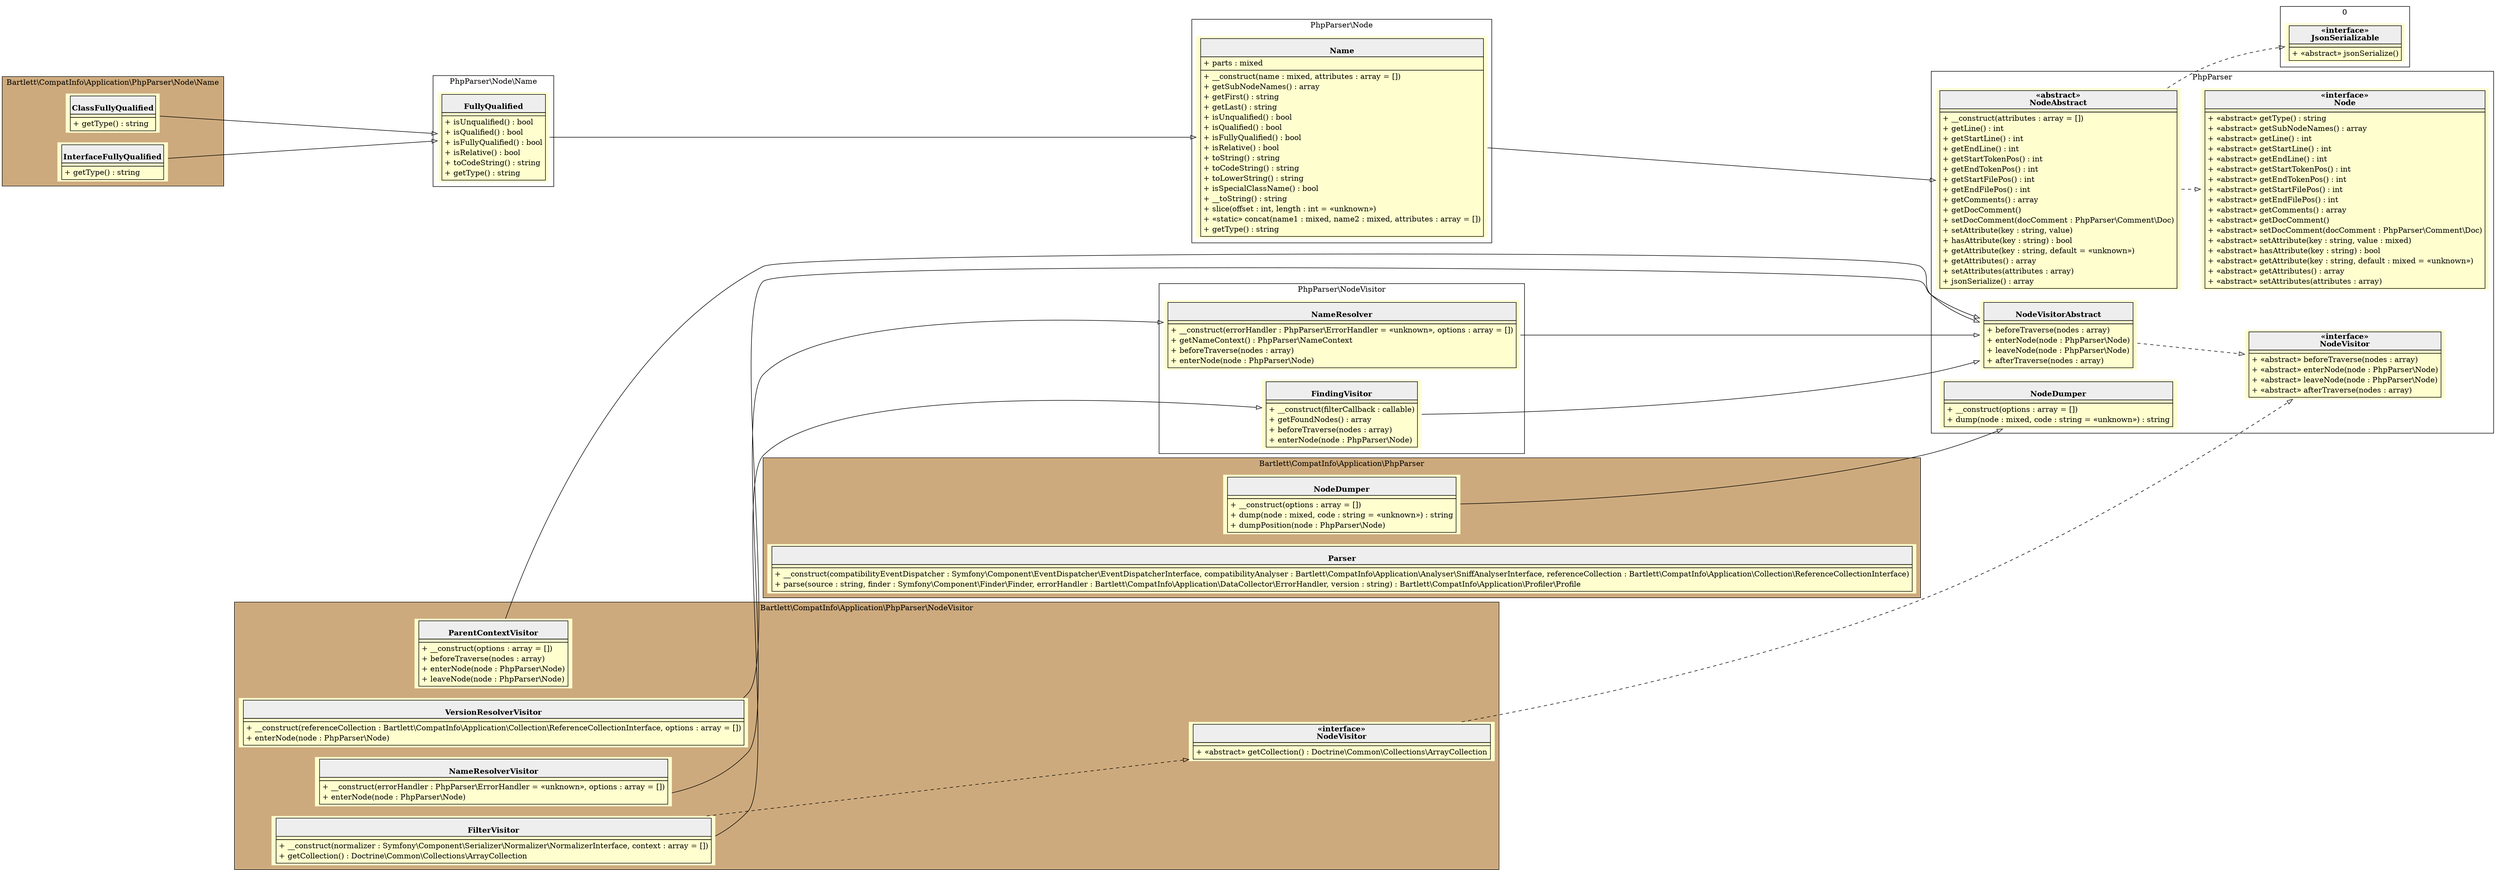 digraph {
  graph [rankdir="LR" bgcolor="transparent"]
  node [fillcolor="#FEFECE" style="filled"]
  subgraph cluster_0 {
    graph [bgcolor="burlywood3"]
    label = "Bartlett\\CompatInfo\\Application\\PhpParser\\Node\\Name"
    "Bartlett\\CompatInfo\\Application\\PhpParser\\Node\\Name\\ClassFullyQualified" [shape="none" label=<
<table cellspacing="0" border="0" cellborder="1">
    <tr><td bgcolor="#eeeeee"><b><br/>ClassFullyQualified</b></td></tr>
    <tr><td></td></tr>
    <tr><td><table border="0" cellspacing="0" cellpadding="2">
    <tr><td align="left">+ getType() : string</td></tr>
</table></td></tr>
</table>>]
    "Bartlett\\CompatInfo\\Application\\PhpParser\\Node\\Name\\InterfaceFullyQualified" [shape="none" label=<
<table cellspacing="0" border="0" cellborder="1">
    <tr><td bgcolor="#eeeeee"><b><br/>InterfaceFullyQualified</b></td></tr>
    <tr><td></td></tr>
    <tr><td><table border="0" cellspacing="0" cellpadding="2">
    <tr><td align="left">+ getType() : string</td></tr>
</table></td></tr>
</table>>]
  }
  subgraph cluster_1 {
    label = "PhpParser\\Node\\Name"
    "PhpParser\\Node\\Name\\FullyQualified" [shape="none" label=<
<table cellspacing="0" border="0" cellborder="1">
    <tr><td bgcolor="#eeeeee"><b><br/>FullyQualified</b></td></tr>
    <tr><td></td></tr>
    <tr><td><table border="0" cellspacing="0" cellpadding="2">
    <tr><td align="left">+ isUnqualified() : bool</td></tr>
    <tr><td align="left">+ isQualified() : bool</td></tr>
    <tr><td align="left">+ isFullyQualified() : bool</td></tr>
    <tr><td align="left">+ isRelative() : bool</td></tr>
    <tr><td align="left">+ toCodeString() : string</td></tr>
    <tr><td align="left">+ getType() : string</td></tr>
</table></td></tr>
</table>>]
  }
  subgraph cluster_2 {
    label = "PhpParser\\Node"
    "PhpParser\\Node\\Name" [shape="none" label=<
<table cellspacing="0" border="0" cellborder="1">
    <tr><td bgcolor="#eeeeee"><b><br/>Name</b></td></tr>
    <tr><td><table border="0" cellspacing="0" cellpadding="2">
    <tr><td align="left">+ parts : mixed</td></tr>
</table></td></tr>
    <tr><td><table border="0" cellspacing="0" cellpadding="2">
    <tr><td align="left">+ __construct(name : mixed, attributes : array = [])</td></tr>
    <tr><td align="left">+ getSubNodeNames() : array</td></tr>
    <tr><td align="left">+ getFirst() : string</td></tr>
    <tr><td align="left">+ getLast() : string</td></tr>
    <tr><td align="left">+ isUnqualified() : bool</td></tr>
    <tr><td align="left">+ isQualified() : bool</td></tr>
    <tr><td align="left">+ isFullyQualified() : bool</td></tr>
    <tr><td align="left">+ isRelative() : bool</td></tr>
    <tr><td align="left">+ toString() : string</td></tr>
    <tr><td align="left">+ toCodeString() : string</td></tr>
    <tr><td align="left">+ toLowerString() : string</td></tr>
    <tr><td align="left">+ isSpecialClassName() : bool</td></tr>
    <tr><td align="left">+ __toString() : string</td></tr>
    <tr><td align="left">+ slice(offset : int, length : int = «unknown»)</td></tr>
    <tr><td align="left">+ «static» concat(name1 : mixed, name2 : mixed, attributes : array = [])</td></tr>
    <tr><td align="left">+ getType() : string</td></tr>
</table></td></tr>
</table>>]
  }
  subgraph cluster_3 {
    label = "PhpParser"
    "PhpParser\\NodeAbstract" [shape="none" label=<
<table cellspacing="0" border="0" cellborder="1">
    <tr><td bgcolor="#eeeeee"><b>«abstract»<br/>NodeAbstract</b></td></tr>
    <tr><td></td></tr>
    <tr><td><table border="0" cellspacing="0" cellpadding="2">
    <tr><td align="left">+ __construct(attributes : array = [])</td></tr>
    <tr><td align="left">+ getLine() : int</td></tr>
    <tr><td align="left">+ getStartLine() : int</td></tr>
    <tr><td align="left">+ getEndLine() : int</td></tr>
    <tr><td align="left">+ getStartTokenPos() : int</td></tr>
    <tr><td align="left">+ getEndTokenPos() : int</td></tr>
    <tr><td align="left">+ getStartFilePos() : int</td></tr>
    <tr><td align="left">+ getEndFilePos() : int</td></tr>
    <tr><td align="left">+ getComments() : array</td></tr>
    <tr><td align="left">+ getDocComment()</td></tr>
    <tr><td align="left">+ setDocComment(docComment : PhpParser\\Comment\\Doc)</td></tr>
    <tr><td align="left">+ setAttribute(key : string, value)</td></tr>
    <tr><td align="left">+ hasAttribute(key : string) : bool</td></tr>
    <tr><td align="left">+ getAttribute(key : string, default = «unknown»)</td></tr>
    <tr><td align="left">+ getAttributes() : array</td></tr>
    <tr><td align="left">+ setAttributes(attributes : array)</td></tr>
    <tr><td align="left">+ jsonSerialize() : array</td></tr>
</table></td></tr>
</table>>]
    "PhpParser\\Node" [shape="none" label=<
<table cellspacing="0" border="0" cellborder="1">
    <tr><td bgcolor="#eeeeee"><b>«interface»<br/>Node</b></td></tr>
    <tr><td></td></tr>
    <tr><td><table border="0" cellspacing="0" cellpadding="2">
    <tr><td align="left">+ «abstract» getType() : string</td></tr>
    <tr><td align="left">+ «abstract» getSubNodeNames() : array</td></tr>
    <tr><td align="left">+ «abstract» getLine() : int</td></tr>
    <tr><td align="left">+ «abstract» getStartLine() : int</td></tr>
    <tr><td align="left">+ «abstract» getEndLine() : int</td></tr>
    <tr><td align="left">+ «abstract» getStartTokenPos() : int</td></tr>
    <tr><td align="left">+ «abstract» getEndTokenPos() : int</td></tr>
    <tr><td align="left">+ «abstract» getStartFilePos() : int</td></tr>
    <tr><td align="left">+ «abstract» getEndFilePos() : int</td></tr>
    <tr><td align="left">+ «abstract» getComments() : array</td></tr>
    <tr><td align="left">+ «abstract» getDocComment()</td></tr>
    <tr><td align="left">+ «abstract» setDocComment(docComment : PhpParser\\Comment\\Doc)</td></tr>
    <tr><td align="left">+ «abstract» setAttribute(key : string, value : mixed)</td></tr>
    <tr><td align="left">+ «abstract» hasAttribute(key : string) : bool</td></tr>
    <tr><td align="left">+ «abstract» getAttribute(key : string, default : mixed = «unknown»)</td></tr>
    <tr><td align="left">+ «abstract» getAttributes() : array</td></tr>
    <tr><td align="left">+ «abstract» setAttributes(attributes : array)</td></tr>
</table></td></tr>
</table>>]
    "PhpParser\\NodeVisitorAbstract" [shape="none" label=<
<table cellspacing="0" border="0" cellborder="1">
    <tr><td bgcolor="#eeeeee"><b><br/>NodeVisitorAbstract</b></td></tr>
    <tr><td></td></tr>
    <tr><td><table border="0" cellspacing="0" cellpadding="2">
    <tr><td align="left">+ beforeTraverse(nodes : array)</td></tr>
    <tr><td align="left">+ enterNode(node : PhpParser\\Node)</td></tr>
    <tr><td align="left">+ leaveNode(node : PhpParser\\Node)</td></tr>
    <tr><td align="left">+ afterTraverse(nodes : array)</td></tr>
</table></td></tr>
</table>>]
    "PhpParser\\NodeVisitor" [shape="none" label=<
<table cellspacing="0" border="0" cellborder="1">
    <tr><td bgcolor="#eeeeee"><b>«interface»<br/>NodeVisitor</b></td></tr>
    <tr><td></td></tr>
    <tr><td><table border="0" cellspacing="0" cellpadding="2">
    <tr><td align="left">+ «abstract» beforeTraverse(nodes : array)</td></tr>
    <tr><td align="left">+ «abstract» enterNode(node : PhpParser\\Node)</td></tr>
    <tr><td align="left">+ «abstract» leaveNode(node : PhpParser\\Node)</td></tr>
    <tr><td align="left">+ «abstract» afterTraverse(nodes : array)</td></tr>
</table></td></tr>
</table>>]
    "PhpParser\\NodeDumper" [shape="none" label=<
<table cellspacing="0" border="0" cellborder="1">
    <tr><td bgcolor="#eeeeee"><b><br/>NodeDumper</b></td></tr>
    <tr><td></td></tr>
    <tr><td><table border="0" cellspacing="0" cellpadding="2">
    <tr><td align="left">+ __construct(options : array = [])</td></tr>
    <tr><td align="left">+ dump(node : mixed, code : string = «unknown») : string</td></tr>
</table></td></tr>
</table>>]
  }
  subgraph cluster_4 {
    label = 0
    "JsonSerializable" [shape="none" label=<
<table cellspacing="0" border="0" cellborder="1">
    <tr><td bgcolor="#eeeeee"><b>«interface»<br/>JsonSerializable</b></td></tr>
    <tr><td></td></tr>
    <tr><td><table border="0" cellspacing="0" cellpadding="2">
    <tr><td align="left">+ «abstract» jsonSerialize()</td></tr>
</table></td></tr>
</table>>]
  }
  subgraph cluster_5 {
    graph [bgcolor="burlywood3"]
    label = "Bartlett\\CompatInfo\\Application\\PhpParser\\NodeVisitor"
    "Bartlett\\CompatInfo\\Application\\PhpParser\\NodeVisitor\\FilterVisitor" [shape="none" label=<
<table cellspacing="0" border="0" cellborder="1">
    <tr><td bgcolor="#eeeeee"><b><br/>FilterVisitor</b></td></tr>
    <tr><td></td></tr>
    <tr><td><table border="0" cellspacing="0" cellpadding="2">
    <tr><td align="left">+ __construct(normalizer : Symfony\\Component\\Serializer\\Normalizer\\NormalizerInterface, context : array = [])</td></tr>
    <tr><td align="left">+ getCollection() : Doctrine\\Common\\Collections\\ArrayCollection</td></tr>
</table></td></tr>
</table>>]
    "Bartlett\\CompatInfo\\Application\\PhpParser\\NodeVisitor\\NodeVisitor" [shape="none" label=<
<table cellspacing="0" border="0" cellborder="1">
    <tr><td bgcolor="#eeeeee"><b>«interface»<br/>NodeVisitor</b></td></tr>
    <tr><td></td></tr>
    <tr><td><table border="0" cellspacing="0" cellpadding="2">
    <tr><td align="left">+ «abstract» getCollection() : Doctrine\\Common\\Collections\\ArrayCollection</td></tr>
</table></td></tr>
</table>>]
    "Bartlett\\CompatInfo\\Application\\PhpParser\\NodeVisitor\\NameResolverVisitor" [shape="none" label=<
<table cellspacing="0" border="0" cellborder="1">
    <tr><td bgcolor="#eeeeee"><b><br/>NameResolverVisitor</b></td></tr>
    <tr><td></td></tr>
    <tr><td><table border="0" cellspacing="0" cellpadding="2">
    <tr><td align="left">+ __construct(errorHandler : PhpParser\\ErrorHandler = «unknown», options : array = [])</td></tr>
    <tr><td align="left">+ enterNode(node : PhpParser\\Node)</td></tr>
</table></td></tr>
</table>>]
    "Bartlett\\CompatInfo\\Application\\PhpParser\\NodeVisitor\\ParentContextVisitor" [shape="none" label=<
<table cellspacing="0" border="0" cellborder="1">
    <tr><td bgcolor="#eeeeee"><b><br/>ParentContextVisitor</b></td></tr>
    <tr><td></td></tr>
    <tr><td><table border="0" cellspacing="0" cellpadding="2">
    <tr><td align="left">+ __construct(options : array = [])</td></tr>
    <tr><td align="left">+ beforeTraverse(nodes : array)</td></tr>
    <tr><td align="left">+ enterNode(node : PhpParser\\Node)</td></tr>
    <tr><td align="left">+ leaveNode(node : PhpParser\\Node)</td></tr>
</table></td></tr>
</table>>]
    "Bartlett\\CompatInfo\\Application\\PhpParser\\NodeVisitor\\VersionResolverVisitor" [shape="none" label=<
<table cellspacing="0" border="0" cellborder="1">
    <tr><td bgcolor="#eeeeee"><b><br/>VersionResolverVisitor</b></td></tr>
    <tr><td></td></tr>
    <tr><td><table border="0" cellspacing="0" cellpadding="2">
    <tr><td align="left">+ __construct(referenceCollection : Bartlett\\CompatInfo\\Application\\Collection\\ReferenceCollectionInterface, options : array = [])</td></tr>
    <tr><td align="left">+ enterNode(node : PhpParser\\Node)</td></tr>
</table></td></tr>
</table>>]
  }
  subgraph cluster_6 {
    label = "PhpParser\\NodeVisitor"
    "PhpParser\\NodeVisitor\\FindingVisitor" [shape="none" label=<
<table cellspacing="0" border="0" cellborder="1">
    <tr><td bgcolor="#eeeeee"><b><br/>FindingVisitor</b></td></tr>
    <tr><td></td></tr>
    <tr><td><table border="0" cellspacing="0" cellpadding="2">
    <tr><td align="left">+ __construct(filterCallback : callable)</td></tr>
    <tr><td align="left">+ getFoundNodes() : array</td></tr>
    <tr><td align="left">+ beforeTraverse(nodes : array)</td></tr>
    <tr><td align="left">+ enterNode(node : PhpParser\\Node)</td></tr>
</table></td></tr>
</table>>]
    "PhpParser\\NodeVisitor\\NameResolver" [shape="none" label=<
<table cellspacing="0" border="0" cellborder="1">
    <tr><td bgcolor="#eeeeee"><b><br/>NameResolver</b></td></tr>
    <tr><td></td></tr>
    <tr><td><table border="0" cellspacing="0" cellpadding="2">
    <tr><td align="left">+ __construct(errorHandler : PhpParser\\ErrorHandler = «unknown», options : array = [])</td></tr>
    <tr><td align="left">+ getNameContext() : PhpParser\\NameContext</td></tr>
    <tr><td align="left">+ beforeTraverse(nodes : array)</td></tr>
    <tr><td align="left">+ enterNode(node : PhpParser\\Node)</td></tr>
</table></td></tr>
</table>>]
  }
  subgraph cluster_7 {
    graph [bgcolor="burlywood3"]
    label = "Bartlett\\CompatInfo\\Application\\PhpParser"
    "Bartlett\\CompatInfo\\Application\\PhpParser\\NodeDumper" [shape="none" label=<
<table cellspacing="0" border="0" cellborder="1">
    <tr><td bgcolor="#eeeeee"><b><br/>NodeDumper</b></td></tr>
    <tr><td></td></tr>
    <tr><td><table border="0" cellspacing="0" cellpadding="2">
    <tr><td align="left">+ __construct(options : array = [])</td></tr>
    <tr><td align="left">+ dump(node : mixed, code : string = «unknown») : string</td></tr>
    <tr><td align="left">+ dumpPosition(node : PhpParser\\Node)</td></tr>
</table></td></tr>
</table>>]
    "Bartlett\\CompatInfo\\Application\\PhpParser\\Parser" [shape="none" label=<
<table cellspacing="0" border="0" cellborder="1">
    <tr><td bgcolor="#eeeeee"><b><br/>Parser</b></td></tr>
    <tr><td></td></tr>
    <tr><td><table border="0" cellspacing="0" cellpadding="2">
    <tr><td align="left">+ __construct(compatibilityEventDispatcher : Symfony\\Component\\EventDispatcher\\EventDispatcherInterface, compatibilityAnalyser : Bartlett\\CompatInfo\\Application\\Analyser\\SniffAnalyserInterface, referenceCollection : Bartlett\\CompatInfo\\Application\\Collection\\ReferenceCollectionInterface)</td></tr>
    <tr><td align="left">+ parse(source : string, finder : Symfony\\Component\\Finder\\Finder, errorHandler : Bartlett\\CompatInfo\\Application\\DataCollector\\ErrorHandler, version : string) : Bartlett\\CompatInfo\\Application\\Profiler\\Profile</td></tr>
</table></td></tr>
</table>>]
  }
  "PhpParser\\NodeAbstract" -> "PhpParser\\Node" [arrowhead="empty" style="dashed"]
  "PhpParser\\NodeAbstract" -> "JsonSerializable" [arrowhead="empty" style="dashed"]
  "PhpParser\\Node\\Name" -> "PhpParser\\NodeAbstract" [arrowhead="empty" style="filled"]
  "PhpParser\\Node\\Name\\FullyQualified" -> "PhpParser\\Node\\Name" [arrowhead="empty" style="filled"]
  "Bartlett\\CompatInfo\\Application\\PhpParser\\Node\\Name\\ClassFullyQualified" -> "PhpParser\\Node\\Name\\FullyQualified" [arrowhead="empty" style="filled"]
  "Bartlett\\CompatInfo\\Application\\PhpParser\\Node\\Name\\InterfaceFullyQualified" -> "PhpParser\\Node\\Name\\FullyQualified" [arrowhead="empty" style="filled"]
  "PhpParser\\NodeVisitorAbstract" -> "PhpParser\\NodeVisitor" [arrowhead="empty" style="dashed"]
  "PhpParser\\NodeVisitor\\FindingVisitor" -> "PhpParser\\NodeVisitorAbstract" [arrowhead="empty" style="filled"]
  "Bartlett\\CompatInfo\\Application\\PhpParser\\NodeVisitor\\FilterVisitor" -> "PhpParser\\NodeVisitor\\FindingVisitor" [arrowhead="empty" style="filled"]
  "Bartlett\\CompatInfo\\Application\\PhpParser\\NodeVisitor\\NodeVisitor" -> "PhpParser\\NodeVisitor" [arrowhead="empty" style="dashed"]
  "Bartlett\\CompatInfo\\Application\\PhpParser\\NodeVisitor\\FilterVisitor" -> "Bartlett\\CompatInfo\\Application\\PhpParser\\NodeVisitor\\NodeVisitor" [arrowhead="empty" style="dashed"]
  "PhpParser\\NodeVisitor\\NameResolver" -> "PhpParser\\NodeVisitorAbstract" [arrowhead="empty" style="filled"]
  "Bartlett\\CompatInfo\\Application\\PhpParser\\NodeVisitor\\NameResolverVisitor" -> "PhpParser\\NodeVisitor\\NameResolver" [arrowhead="empty" style="filled"]
  "Bartlett\\CompatInfo\\Application\\PhpParser\\NodeVisitor\\ParentContextVisitor" -> "PhpParser\\NodeVisitorAbstract" [arrowhead="empty" style="filled"]
  "Bartlett\\CompatInfo\\Application\\PhpParser\\NodeVisitor\\VersionResolverVisitor" -> "PhpParser\\NodeVisitorAbstract" [arrowhead="empty" style="filled"]
  "Bartlett\\CompatInfo\\Application\\PhpParser\\NodeDumper" -> "PhpParser\\NodeDumper" [arrowhead="empty" style="filled"]
}
